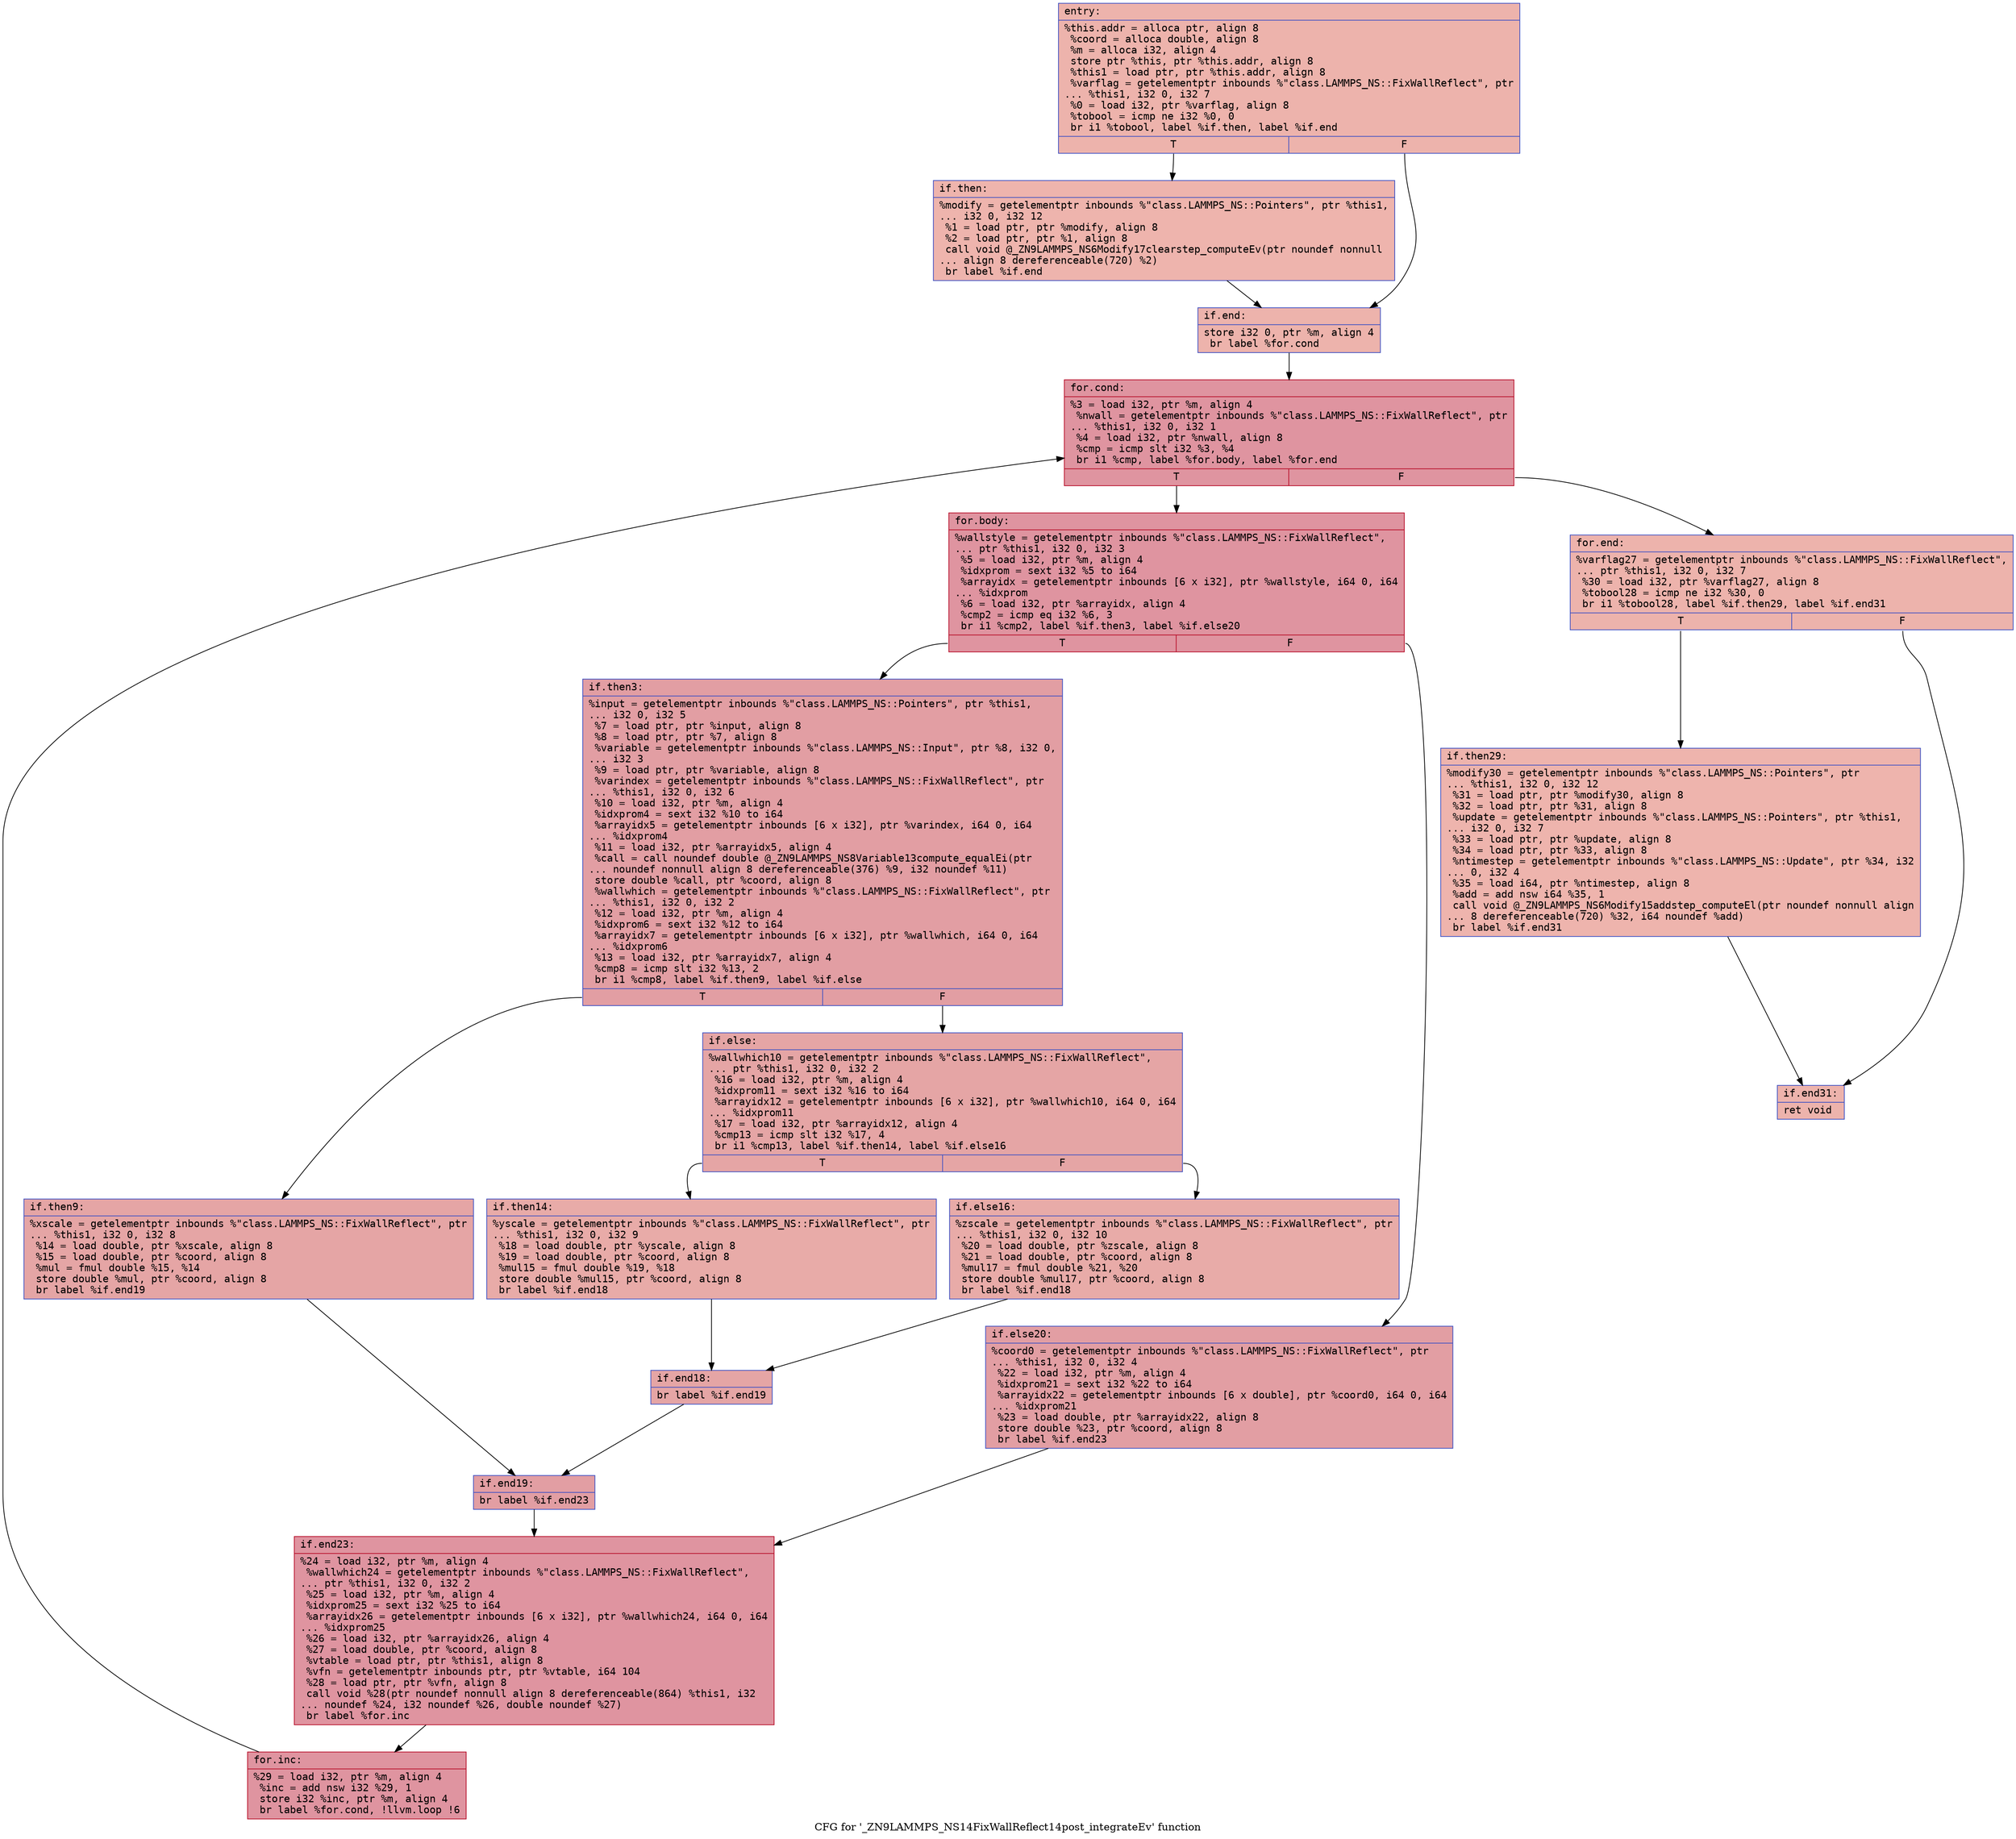 digraph "CFG for '_ZN9LAMMPS_NS14FixWallReflect14post_integrateEv' function" {
	label="CFG for '_ZN9LAMMPS_NS14FixWallReflect14post_integrateEv' function";

	Node0x55d7f4a2ed30 [shape=record,color="#3d50c3ff", style=filled, fillcolor="#d6524470" fontname="Courier",label="{entry:\l|  %this.addr = alloca ptr, align 8\l  %coord = alloca double, align 8\l  %m = alloca i32, align 4\l  store ptr %this, ptr %this.addr, align 8\l  %this1 = load ptr, ptr %this.addr, align 8\l  %varflag = getelementptr inbounds %\"class.LAMMPS_NS::FixWallReflect\", ptr\l... %this1, i32 0, i32 7\l  %0 = load i32, ptr %varflag, align 8\l  %tobool = icmp ne i32 %0, 0\l  br i1 %tobool, label %if.then, label %if.end\l|{<s0>T|<s1>F}}"];
	Node0x55d7f4a2ed30:s0 -> Node0x55d7f4a2f1a0[tooltip="entry -> if.then\nProbability 62.50%" ];
	Node0x55d7f4a2ed30:s1 -> Node0x55d7f4a2f210[tooltip="entry -> if.end\nProbability 37.50%" ];
	Node0x55d7f4a2f1a0 [shape=record,color="#3d50c3ff", style=filled, fillcolor="#d8564670" fontname="Courier",label="{if.then:\l|  %modify = getelementptr inbounds %\"class.LAMMPS_NS::Pointers\", ptr %this1,\l... i32 0, i32 12\l  %1 = load ptr, ptr %modify, align 8\l  %2 = load ptr, ptr %1, align 8\l  call void @_ZN9LAMMPS_NS6Modify17clearstep_computeEv(ptr noundef nonnull\l... align 8 dereferenceable(720) %2)\l  br label %if.end\l}"];
	Node0x55d7f4a2f1a0 -> Node0x55d7f4a2f210[tooltip="if.then -> if.end\nProbability 100.00%" ];
	Node0x55d7f4a2f210 [shape=record,color="#3d50c3ff", style=filled, fillcolor="#d6524470" fontname="Courier",label="{if.end:\l|  store i32 0, ptr %m, align 4\l  br label %for.cond\l}"];
	Node0x55d7f4a2f210 -> Node0x55d7f4a2f7b0[tooltip="if.end -> for.cond\nProbability 100.00%" ];
	Node0x55d7f4a2f7b0 [shape=record,color="#b70d28ff", style=filled, fillcolor="#b70d2870" fontname="Courier",label="{for.cond:\l|  %3 = load i32, ptr %m, align 4\l  %nwall = getelementptr inbounds %\"class.LAMMPS_NS::FixWallReflect\", ptr\l... %this1, i32 0, i32 1\l  %4 = load i32, ptr %nwall, align 8\l  %cmp = icmp slt i32 %3, %4\l  br i1 %cmp, label %for.body, label %for.end\l|{<s0>T|<s1>F}}"];
	Node0x55d7f4a2f7b0:s0 -> Node0x55d7f4a2fc10[tooltip="for.cond -> for.body\nProbability 96.88%" ];
	Node0x55d7f4a2f7b0:s1 -> Node0x55d7f4a2fc60[tooltip="for.cond -> for.end\nProbability 3.12%" ];
	Node0x55d7f4a2fc10 [shape=record,color="#b70d28ff", style=filled, fillcolor="#b70d2870" fontname="Courier",label="{for.body:\l|  %wallstyle = getelementptr inbounds %\"class.LAMMPS_NS::FixWallReflect\",\l... ptr %this1, i32 0, i32 3\l  %5 = load i32, ptr %m, align 4\l  %idxprom = sext i32 %5 to i64\l  %arrayidx = getelementptr inbounds [6 x i32], ptr %wallstyle, i64 0, i64\l... %idxprom\l  %6 = load i32, ptr %arrayidx, align 4\l  %cmp2 = icmp eq i32 %6, 3\l  br i1 %cmp2, label %if.then3, label %if.else20\l|{<s0>T|<s1>F}}"];
	Node0x55d7f4a2fc10:s0 -> Node0x55d7f4a301a0[tooltip="for.body -> if.then3\nProbability 50.00%" ];
	Node0x55d7f4a2fc10:s1 -> Node0x55d7f4a30220[tooltip="for.body -> if.else20\nProbability 50.00%" ];
	Node0x55d7f4a301a0 [shape=record,color="#3d50c3ff", style=filled, fillcolor="#be242e70" fontname="Courier",label="{if.then3:\l|  %input = getelementptr inbounds %\"class.LAMMPS_NS::Pointers\", ptr %this1,\l... i32 0, i32 5\l  %7 = load ptr, ptr %input, align 8\l  %8 = load ptr, ptr %7, align 8\l  %variable = getelementptr inbounds %\"class.LAMMPS_NS::Input\", ptr %8, i32 0,\l... i32 3\l  %9 = load ptr, ptr %variable, align 8\l  %varindex = getelementptr inbounds %\"class.LAMMPS_NS::FixWallReflect\", ptr\l... %this1, i32 0, i32 6\l  %10 = load i32, ptr %m, align 4\l  %idxprom4 = sext i32 %10 to i64\l  %arrayidx5 = getelementptr inbounds [6 x i32], ptr %varindex, i64 0, i64\l... %idxprom4\l  %11 = load i32, ptr %arrayidx5, align 4\l  %call = call noundef double @_ZN9LAMMPS_NS8Variable13compute_equalEi(ptr\l... noundef nonnull align 8 dereferenceable(376) %9, i32 noundef %11)\l  store double %call, ptr %coord, align 8\l  %wallwhich = getelementptr inbounds %\"class.LAMMPS_NS::FixWallReflect\", ptr\l... %this1, i32 0, i32 2\l  %12 = load i32, ptr %m, align 4\l  %idxprom6 = sext i32 %12 to i64\l  %arrayidx7 = getelementptr inbounds [6 x i32], ptr %wallwhich, i64 0, i64\l... %idxprom6\l  %13 = load i32, ptr %arrayidx7, align 4\l  %cmp8 = icmp slt i32 %13, 2\l  br i1 %cmp8, label %if.then9, label %if.else\l|{<s0>T|<s1>F}}"];
	Node0x55d7f4a301a0:s0 -> Node0x55d7f4a31250[tooltip="if.then3 -> if.then9\nProbability 50.00%" ];
	Node0x55d7f4a301a0:s1 -> Node0x55d7f4a312d0[tooltip="if.then3 -> if.else\nProbability 50.00%" ];
	Node0x55d7f4a31250 [shape=record,color="#3d50c3ff", style=filled, fillcolor="#c5333470" fontname="Courier",label="{if.then9:\l|  %xscale = getelementptr inbounds %\"class.LAMMPS_NS::FixWallReflect\", ptr\l... %this1, i32 0, i32 8\l  %14 = load double, ptr %xscale, align 8\l  %15 = load double, ptr %coord, align 8\l  %mul = fmul double %15, %14\l  store double %mul, ptr %coord, align 8\l  br label %if.end19\l}"];
	Node0x55d7f4a31250 -> Node0x55d7f4a31720[tooltip="if.then9 -> if.end19\nProbability 100.00%" ];
	Node0x55d7f4a312d0 [shape=record,color="#3d50c3ff", style=filled, fillcolor="#c5333470" fontname="Courier",label="{if.else:\l|  %wallwhich10 = getelementptr inbounds %\"class.LAMMPS_NS::FixWallReflect\",\l... ptr %this1, i32 0, i32 2\l  %16 = load i32, ptr %m, align 4\l  %idxprom11 = sext i32 %16 to i64\l  %arrayidx12 = getelementptr inbounds [6 x i32], ptr %wallwhich10, i64 0, i64\l... %idxprom11\l  %17 = load i32, ptr %arrayidx12, align 4\l  %cmp13 = icmp slt i32 %17, 4\l  br i1 %cmp13, label %if.then14, label %if.else16\l|{<s0>T|<s1>F}}"];
	Node0x55d7f4a312d0:s0 -> Node0x55d7f4a31c40[tooltip="if.else -> if.then14\nProbability 50.00%" ];
	Node0x55d7f4a312d0:s1 -> Node0x55d7f4a31cc0[tooltip="if.else -> if.else16\nProbability 50.00%" ];
	Node0x55d7f4a31c40 [shape=record,color="#3d50c3ff", style=filled, fillcolor="#cc403a70" fontname="Courier",label="{if.then14:\l|  %yscale = getelementptr inbounds %\"class.LAMMPS_NS::FixWallReflect\", ptr\l... %this1, i32 0, i32 9\l  %18 = load double, ptr %yscale, align 8\l  %19 = load double, ptr %coord, align 8\l  %mul15 = fmul double %19, %18\l  store double %mul15, ptr %coord, align 8\l  br label %if.end18\l}"];
	Node0x55d7f4a31c40 -> Node0x55d7f4a32120[tooltip="if.then14 -> if.end18\nProbability 100.00%" ];
	Node0x55d7f4a31cc0 [shape=record,color="#3d50c3ff", style=filled, fillcolor="#cc403a70" fontname="Courier",label="{if.else16:\l|  %zscale = getelementptr inbounds %\"class.LAMMPS_NS::FixWallReflect\", ptr\l... %this1, i32 0, i32 10\l  %20 = load double, ptr %zscale, align 8\l  %21 = load double, ptr %coord, align 8\l  %mul17 = fmul double %21, %20\l  store double %mul17, ptr %coord, align 8\l  br label %if.end18\l}"];
	Node0x55d7f4a31cc0 -> Node0x55d7f4a32120[tooltip="if.else16 -> if.end18\nProbability 100.00%" ];
	Node0x55d7f4a32120 [shape=record,color="#3d50c3ff", style=filled, fillcolor="#c5333470" fontname="Courier",label="{if.end18:\l|  br label %if.end19\l}"];
	Node0x55d7f4a32120 -> Node0x55d7f4a31720[tooltip="if.end18 -> if.end19\nProbability 100.00%" ];
	Node0x55d7f4a31720 [shape=record,color="#3d50c3ff", style=filled, fillcolor="#be242e70" fontname="Courier",label="{if.end19:\l|  br label %if.end23\l}"];
	Node0x55d7f4a31720 -> Node0x55d7f4a32620[tooltip="if.end19 -> if.end23\nProbability 100.00%" ];
	Node0x55d7f4a30220 [shape=record,color="#3d50c3ff", style=filled, fillcolor="#be242e70" fontname="Courier",label="{if.else20:\l|  %coord0 = getelementptr inbounds %\"class.LAMMPS_NS::FixWallReflect\", ptr\l... %this1, i32 0, i32 4\l  %22 = load i32, ptr %m, align 4\l  %idxprom21 = sext i32 %22 to i64\l  %arrayidx22 = getelementptr inbounds [6 x double], ptr %coord0, i64 0, i64\l... %idxprom21\l  %23 = load double, ptr %arrayidx22, align 8\l  store double %23, ptr %coord, align 8\l  br label %if.end23\l}"];
	Node0x55d7f4a30220 -> Node0x55d7f4a32620[tooltip="if.else20 -> if.end23\nProbability 100.00%" ];
	Node0x55d7f4a32620 [shape=record,color="#b70d28ff", style=filled, fillcolor="#b70d2870" fontname="Courier",label="{if.end23:\l|  %24 = load i32, ptr %m, align 4\l  %wallwhich24 = getelementptr inbounds %\"class.LAMMPS_NS::FixWallReflect\",\l... ptr %this1, i32 0, i32 2\l  %25 = load i32, ptr %m, align 4\l  %idxprom25 = sext i32 %25 to i64\l  %arrayidx26 = getelementptr inbounds [6 x i32], ptr %wallwhich24, i64 0, i64\l... %idxprom25\l  %26 = load i32, ptr %arrayidx26, align 4\l  %27 = load double, ptr %coord, align 8\l  %vtable = load ptr, ptr %this1, align 8\l  %vfn = getelementptr inbounds ptr, ptr %vtable, i64 104\l  %28 = load ptr, ptr %vfn, align 8\l  call void %28(ptr noundef nonnull align 8 dereferenceable(864) %this1, i32\l... noundef %24, i32 noundef %26, double noundef %27)\l  br label %for.inc\l}"];
	Node0x55d7f4a32620 -> Node0x55d7f4a338f0[tooltip="if.end23 -> for.inc\nProbability 100.00%" ];
	Node0x55d7f4a338f0 [shape=record,color="#b70d28ff", style=filled, fillcolor="#b70d2870" fontname="Courier",label="{for.inc:\l|  %29 = load i32, ptr %m, align 4\l  %inc = add nsw i32 %29, 1\l  store i32 %inc, ptr %m, align 4\l  br label %for.cond, !llvm.loop !6\l}"];
	Node0x55d7f4a338f0 -> Node0x55d7f4a2f7b0[tooltip="for.inc -> for.cond\nProbability 100.00%" ];
	Node0x55d7f4a2fc60 [shape=record,color="#3d50c3ff", style=filled, fillcolor="#d6524470" fontname="Courier",label="{for.end:\l|  %varflag27 = getelementptr inbounds %\"class.LAMMPS_NS::FixWallReflect\",\l... ptr %this1, i32 0, i32 7\l  %30 = load i32, ptr %varflag27, align 8\l  %tobool28 = icmp ne i32 %30, 0\l  br i1 %tobool28, label %if.then29, label %if.end31\l|{<s0>T|<s1>F}}"];
	Node0x55d7f4a2fc60:s0 -> Node0x55d7f4a33e60[tooltip="for.end -> if.then29\nProbability 62.50%" ];
	Node0x55d7f4a2fc60:s1 -> Node0x55d7f4a33ee0[tooltip="for.end -> if.end31\nProbability 37.50%" ];
	Node0x55d7f4a33e60 [shape=record,color="#3d50c3ff", style=filled, fillcolor="#d8564670" fontname="Courier",label="{if.then29:\l|  %modify30 = getelementptr inbounds %\"class.LAMMPS_NS::Pointers\", ptr\l... %this1, i32 0, i32 12\l  %31 = load ptr, ptr %modify30, align 8\l  %32 = load ptr, ptr %31, align 8\l  %update = getelementptr inbounds %\"class.LAMMPS_NS::Pointers\", ptr %this1,\l... i32 0, i32 7\l  %33 = load ptr, ptr %update, align 8\l  %34 = load ptr, ptr %33, align 8\l  %ntimestep = getelementptr inbounds %\"class.LAMMPS_NS::Update\", ptr %34, i32\l... 0, i32 4\l  %35 = load i64, ptr %ntimestep, align 8\l  %add = add nsw i64 %35, 1\l  call void @_ZN9LAMMPS_NS6Modify15addstep_computeEl(ptr noundef nonnull align\l... 8 dereferenceable(720) %32, i64 noundef %add)\l  br label %if.end31\l}"];
	Node0x55d7f4a33e60 -> Node0x55d7f4a33ee0[tooltip="if.then29 -> if.end31\nProbability 100.00%" ];
	Node0x55d7f4a33ee0 [shape=record,color="#3d50c3ff", style=filled, fillcolor="#d6524470" fontname="Courier",label="{if.end31:\l|  ret void\l}"];
}
